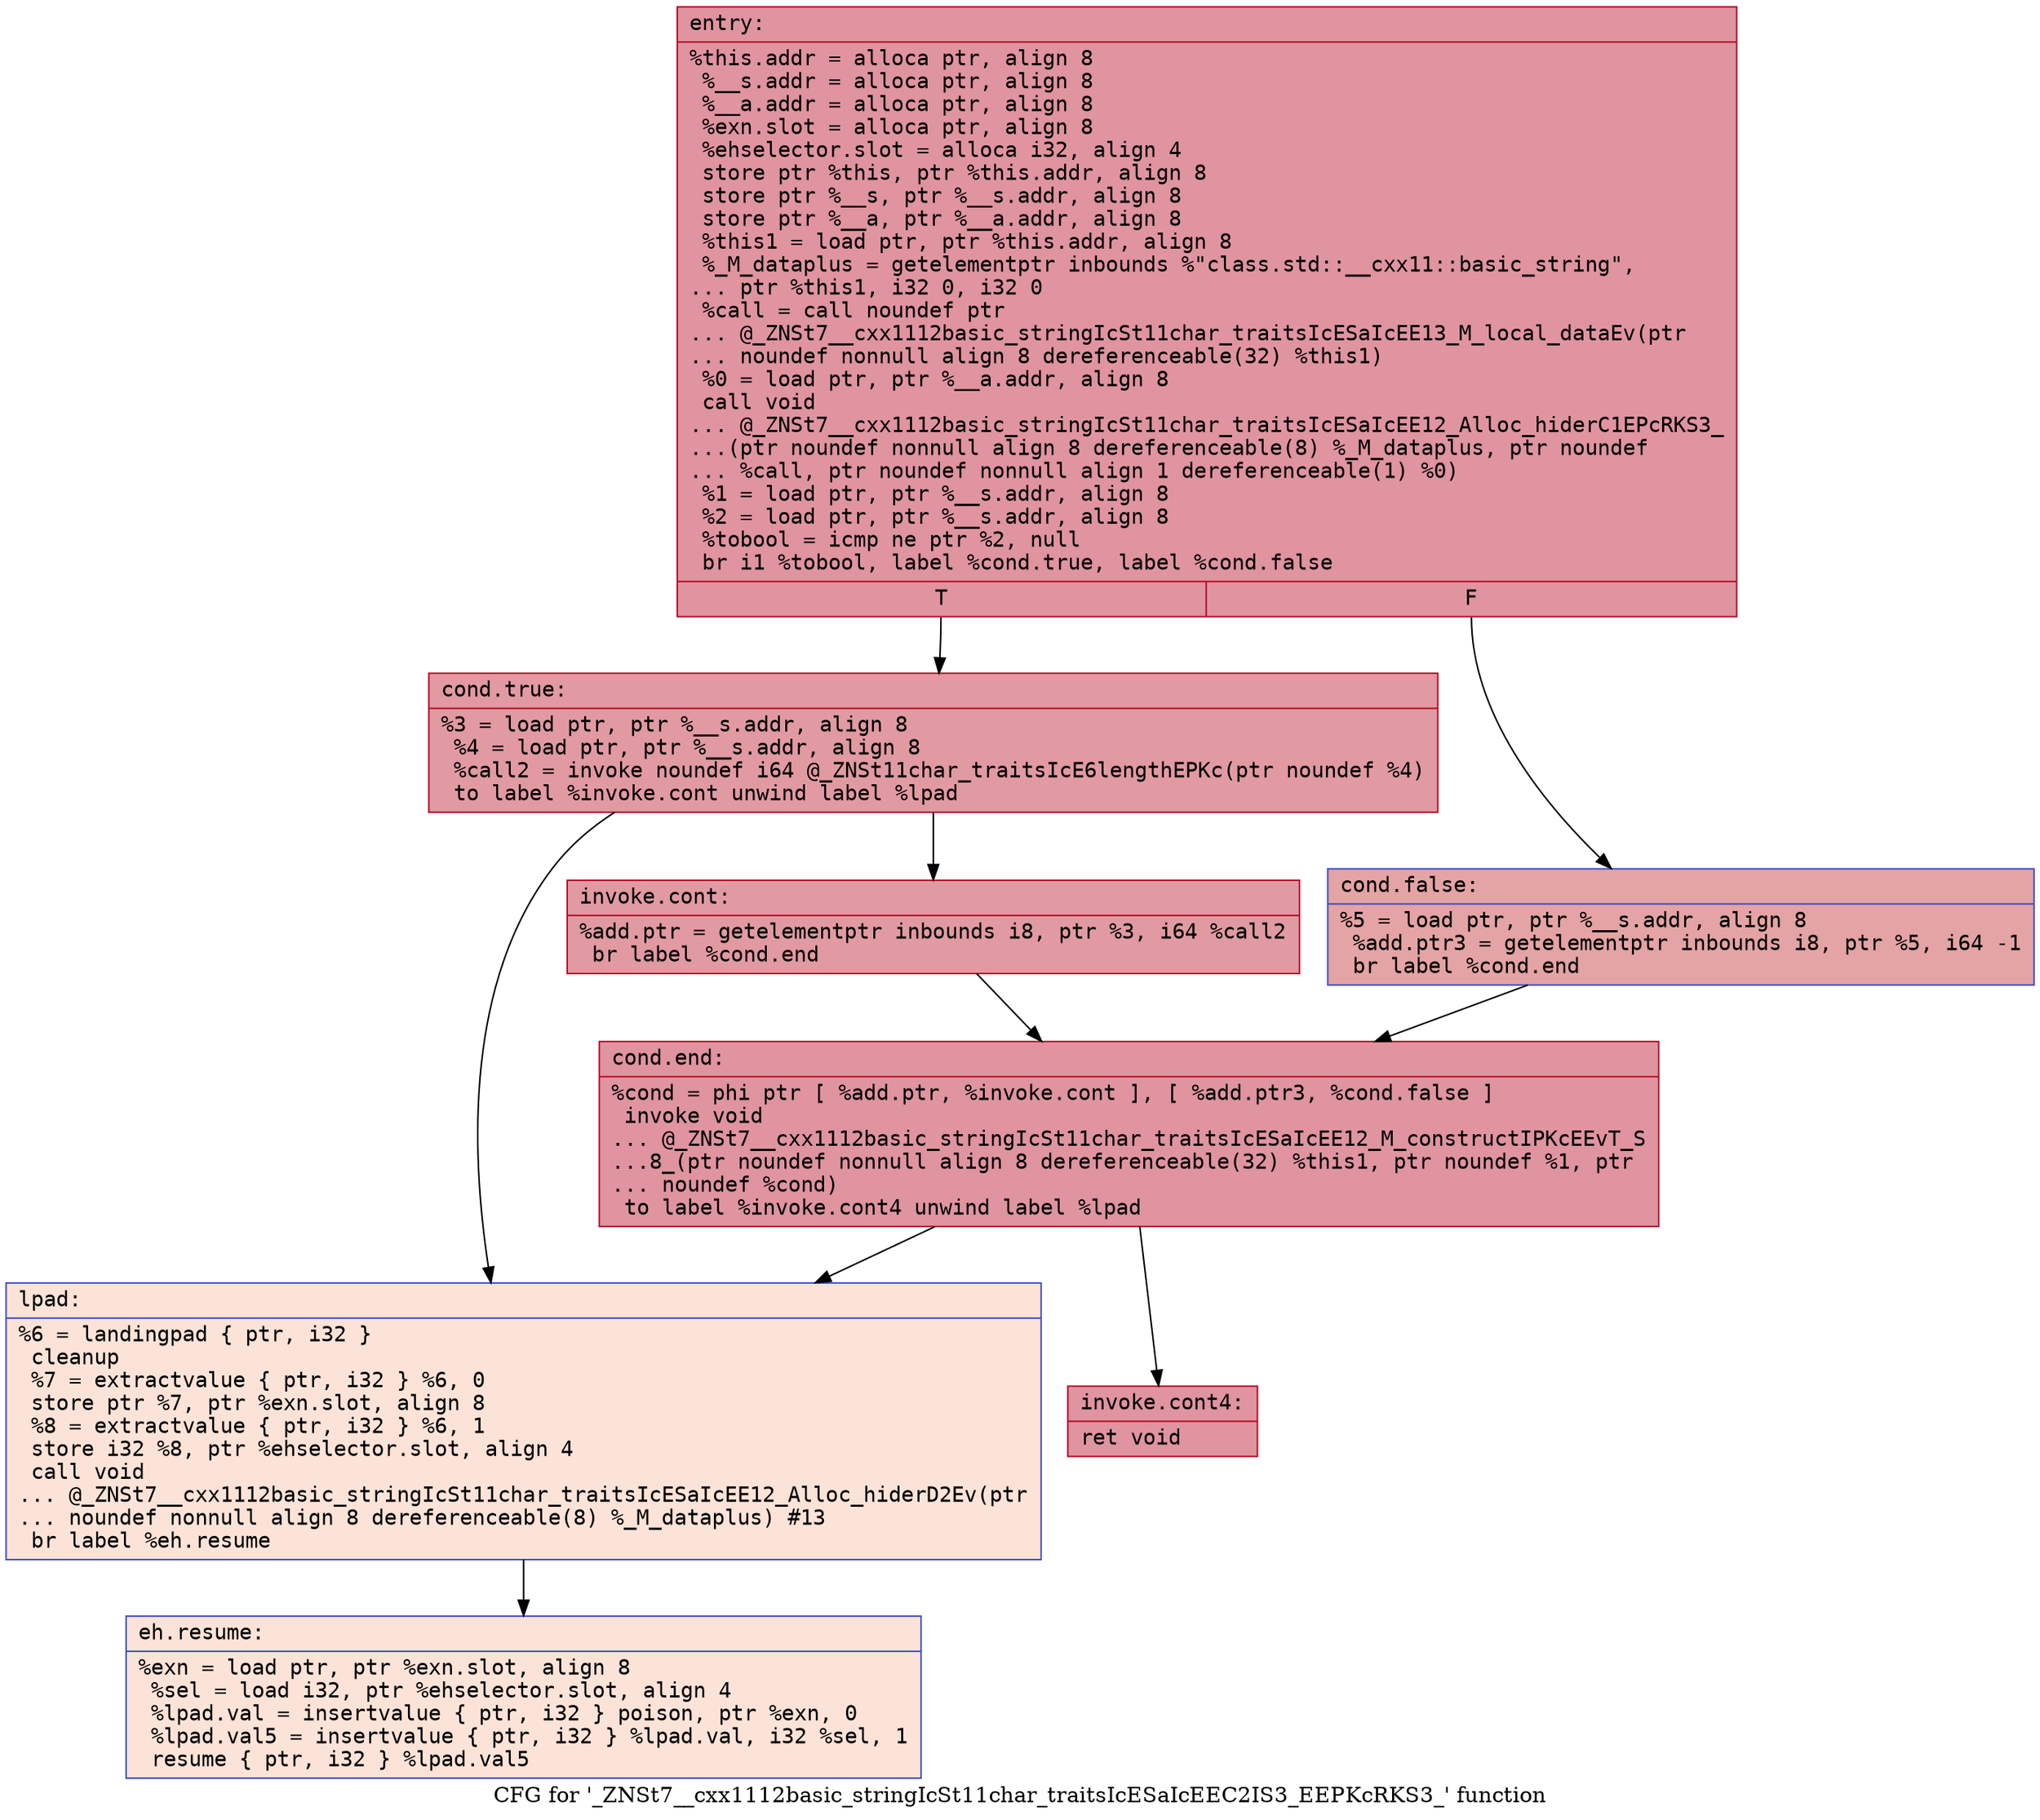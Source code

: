 digraph "CFG for '_ZNSt7__cxx1112basic_stringIcSt11char_traitsIcESaIcEEC2IS3_EEPKcRKS3_' function" {
	label="CFG for '_ZNSt7__cxx1112basic_stringIcSt11char_traitsIcESaIcEEC2IS3_EEPKcRKS3_' function";

	Node0x557ad5c02550 [shape=record,color="#b70d28ff", style=filled, fillcolor="#b70d2870" fontname="Courier",label="{entry:\l|  %this.addr = alloca ptr, align 8\l  %__s.addr = alloca ptr, align 8\l  %__a.addr = alloca ptr, align 8\l  %exn.slot = alloca ptr, align 8\l  %ehselector.slot = alloca i32, align 4\l  store ptr %this, ptr %this.addr, align 8\l  store ptr %__s, ptr %__s.addr, align 8\l  store ptr %__a, ptr %__a.addr, align 8\l  %this1 = load ptr, ptr %this.addr, align 8\l  %_M_dataplus = getelementptr inbounds %\"class.std::__cxx11::basic_string\",\l... ptr %this1, i32 0, i32 0\l  %call = call noundef ptr\l... @_ZNSt7__cxx1112basic_stringIcSt11char_traitsIcESaIcEE13_M_local_dataEv(ptr\l... noundef nonnull align 8 dereferenceable(32) %this1)\l  %0 = load ptr, ptr %__a.addr, align 8\l  call void\l... @_ZNSt7__cxx1112basic_stringIcSt11char_traitsIcESaIcEE12_Alloc_hiderC1EPcRKS3_\l...(ptr noundef nonnull align 8 dereferenceable(8) %_M_dataplus, ptr noundef\l... %call, ptr noundef nonnull align 1 dereferenceable(1) %0)\l  %1 = load ptr, ptr %__s.addr, align 8\l  %2 = load ptr, ptr %__s.addr, align 8\l  %tobool = icmp ne ptr %2, null\l  br i1 %tobool, label %cond.true, label %cond.false\l|{<s0>T|<s1>F}}"];
	Node0x557ad5c02550:s0 -> Node0x557ad5bf0460[tooltip="entry -> cond.true\nProbability 62.50%" ];
	Node0x557ad5c02550:s1 -> Node0x557ad5c0c270[tooltip="entry -> cond.false\nProbability 37.50%" ];
	Node0x557ad5bf0460 [shape=record,color="#b70d28ff", style=filled, fillcolor="#bb1b2c70" fontname="Courier",label="{cond.true:\l|  %3 = load ptr, ptr %__s.addr, align 8\l  %4 = load ptr, ptr %__s.addr, align 8\l  %call2 = invoke noundef i64 @_ZNSt11char_traitsIcE6lengthEPKc(ptr noundef %4)\l          to label %invoke.cont unwind label %lpad\l}"];
	Node0x557ad5bf0460 -> Node0x557ad5c0c4d0[tooltip="cond.true -> invoke.cont\nProbability 100.00%" ];
	Node0x557ad5bf0460 -> Node0x557ad5c0c550[tooltip="cond.true -> lpad\nProbability 0.00%" ];
	Node0x557ad5c0c4d0 [shape=record,color="#b70d28ff", style=filled, fillcolor="#bb1b2c70" fontname="Courier",label="{invoke.cont:\l|  %add.ptr = getelementptr inbounds i8, ptr %3, i64 %call2\l  br label %cond.end\l}"];
	Node0x557ad5c0c4d0 -> Node0x557ad5c0c700[tooltip="invoke.cont -> cond.end\nProbability 100.00%" ];
	Node0x557ad5c0c270 [shape=record,color="#3d50c3ff", style=filled, fillcolor="#c32e3170" fontname="Courier",label="{cond.false:\l|  %5 = load ptr, ptr %__s.addr, align 8\l  %add.ptr3 = getelementptr inbounds i8, ptr %5, i64 -1\l  br label %cond.end\l}"];
	Node0x557ad5c0c270 -> Node0x557ad5c0c700[tooltip="cond.false -> cond.end\nProbability 100.00%" ];
	Node0x557ad5c0c700 [shape=record,color="#b70d28ff", style=filled, fillcolor="#b70d2870" fontname="Courier",label="{cond.end:\l|  %cond = phi ptr [ %add.ptr, %invoke.cont ], [ %add.ptr3, %cond.false ]\l  invoke void\l... @_ZNSt7__cxx1112basic_stringIcSt11char_traitsIcESaIcEE12_M_constructIPKcEEvT_S\l...8_(ptr noundef nonnull align 8 dereferenceable(32) %this1, ptr noundef %1, ptr\l... noundef %cond)\l          to label %invoke.cont4 unwind label %lpad\l}"];
	Node0x557ad5c0c700 -> Node0x557ad5c0c9d0[tooltip="cond.end -> invoke.cont4\nProbability 100.00%" ];
	Node0x557ad5c0c700 -> Node0x557ad5c0c550[tooltip="cond.end -> lpad\nProbability 0.00%" ];
	Node0x557ad5c0c9d0 [shape=record,color="#b70d28ff", style=filled, fillcolor="#b70d2870" fontname="Courier",label="{invoke.cont4:\l|  ret void\l}"];
	Node0x557ad5c0c550 [shape=record,color="#3d50c3ff", style=filled, fillcolor="#f6bfa670" fontname="Courier",label="{lpad:\l|  %6 = landingpad \{ ptr, i32 \}\l          cleanup\l  %7 = extractvalue \{ ptr, i32 \} %6, 0\l  store ptr %7, ptr %exn.slot, align 8\l  %8 = extractvalue \{ ptr, i32 \} %6, 1\l  store i32 %8, ptr %ehselector.slot, align 4\l  call void\l... @_ZNSt7__cxx1112basic_stringIcSt11char_traitsIcESaIcEE12_Alloc_hiderD2Ev(ptr\l... noundef nonnull align 8 dereferenceable(8) %_M_dataplus) #13\l  br label %eh.resume\l}"];
	Node0x557ad5c0c550 -> Node0x557ad5c0d080[tooltip="lpad -> eh.resume\nProbability 100.00%" ];
	Node0x557ad5c0d080 [shape=record,color="#3d50c3ff", style=filled, fillcolor="#f6bfa670" fontname="Courier",label="{eh.resume:\l|  %exn = load ptr, ptr %exn.slot, align 8\l  %sel = load i32, ptr %ehselector.slot, align 4\l  %lpad.val = insertvalue \{ ptr, i32 \} poison, ptr %exn, 0\l  %lpad.val5 = insertvalue \{ ptr, i32 \} %lpad.val, i32 %sel, 1\l  resume \{ ptr, i32 \} %lpad.val5\l}"];
}
